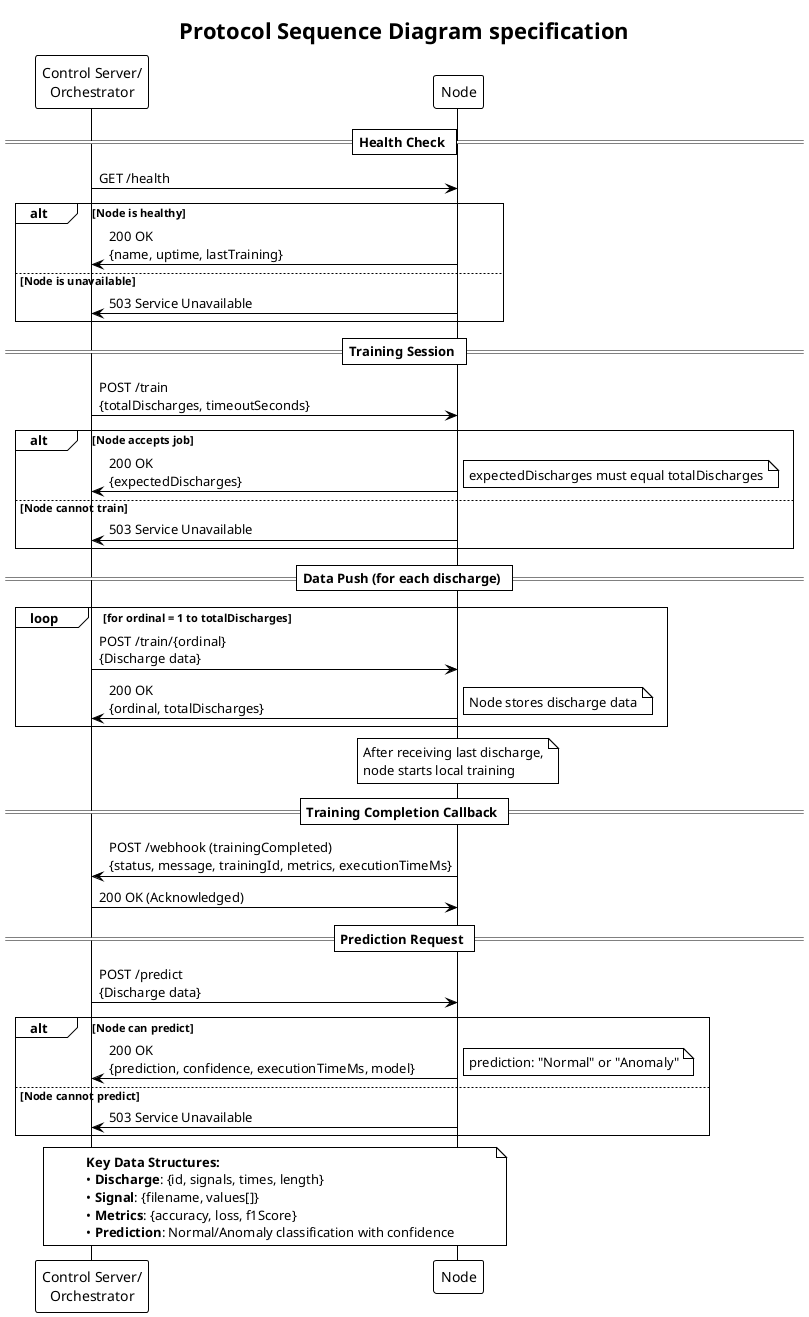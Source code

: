 @startuml
!theme plain
title Protocol Sequence Diagram specification

participant "Control Server/\nOrchestrator" as CS
participant "Node" as N

== Health Check ==
CS -> N: GET /health
alt Node is healthy
    N -> CS: 200 OK\n{name, uptime, lastTraining}
else Node is unavailable
    N -> CS: 503 Service Unavailable
end

== Training Session ==
CS -> N: POST /train\n{totalDischarges, timeoutSeconds}
alt Node accepts job
    N -> CS: 200 OK\n{expectedDischarges}
    note right: expectedDischarges must equal totalDischarges
else Node cannot train
    N -> CS: 503 Service Unavailable
end

== Data Push (for each discharge) ==
loop for ordinal = 1 to totalDischarges
    CS -> N: POST /train/{ordinal}\n{Discharge data}
    N -> CS: 200 OK\n{ordinal, totalDischarges}
    note right: Node stores discharge data
end

note over N: After receiving last discharge,\nnode starts local training

== Training Completion Callback ==
N -> CS: POST /webhook (trainingCompleted)\n{status, message, trainingId, metrics, executionTimeMs}
CS -> N: 200 OK (Acknowledged)

== Prediction Request ==
CS -> N: POST /predict\n{Discharge data}
alt Node can predict
    N -> CS: 200 OK\n{prediction, confidence, executionTimeMs, model}
    note right: prediction: "Normal" or "Anomaly"
else Node cannot predict
    N -> CS: 503 Service Unavailable
end

note over CS, N
**Key Data Structures:**
• **Discharge**: {id, signals, times, length}
• **Signal**: {filename, values[]}
• **Metrics**: {accuracy, loss, f1Score}
• **Prediction**: Normal/Anomaly classification with confidence
end note

@enduml